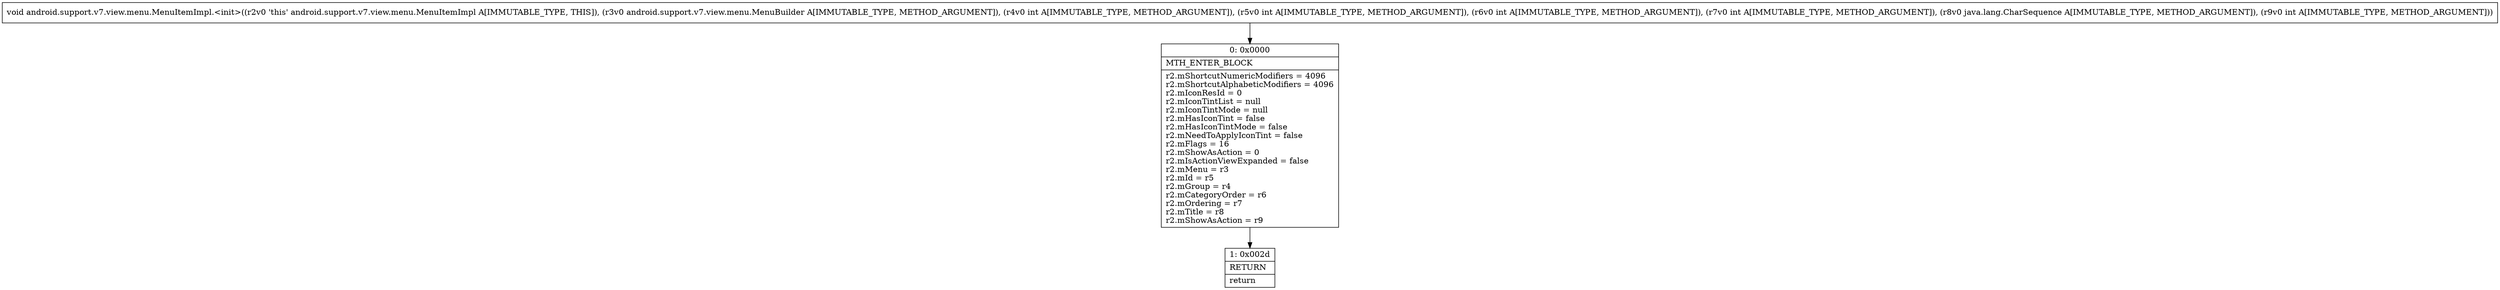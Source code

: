 digraph "CFG forandroid.support.v7.view.menu.MenuItemImpl.\<init\>(Landroid\/support\/v7\/view\/menu\/MenuBuilder;IIIILjava\/lang\/CharSequence;I)V" {
Node_0 [shape=record,label="{0\:\ 0x0000|MTH_ENTER_BLOCK\l|r2.mShortcutNumericModifiers = 4096\lr2.mShortcutAlphabeticModifiers = 4096\lr2.mIconResId = 0\lr2.mIconTintList = null\lr2.mIconTintMode = null\lr2.mHasIconTint = false\lr2.mHasIconTintMode = false\lr2.mNeedToApplyIconTint = false\lr2.mFlags = 16\lr2.mShowAsAction = 0\lr2.mIsActionViewExpanded = false\lr2.mMenu = r3\lr2.mId = r5\lr2.mGroup = r4\lr2.mCategoryOrder = r6\lr2.mOrdering = r7\lr2.mTitle = r8\lr2.mShowAsAction = r9\l}"];
Node_1 [shape=record,label="{1\:\ 0x002d|RETURN\l|return\l}"];
MethodNode[shape=record,label="{void android.support.v7.view.menu.MenuItemImpl.\<init\>((r2v0 'this' android.support.v7.view.menu.MenuItemImpl A[IMMUTABLE_TYPE, THIS]), (r3v0 android.support.v7.view.menu.MenuBuilder A[IMMUTABLE_TYPE, METHOD_ARGUMENT]), (r4v0 int A[IMMUTABLE_TYPE, METHOD_ARGUMENT]), (r5v0 int A[IMMUTABLE_TYPE, METHOD_ARGUMENT]), (r6v0 int A[IMMUTABLE_TYPE, METHOD_ARGUMENT]), (r7v0 int A[IMMUTABLE_TYPE, METHOD_ARGUMENT]), (r8v0 java.lang.CharSequence A[IMMUTABLE_TYPE, METHOD_ARGUMENT]), (r9v0 int A[IMMUTABLE_TYPE, METHOD_ARGUMENT])) }"];
MethodNode -> Node_0;
Node_0 -> Node_1;
}

